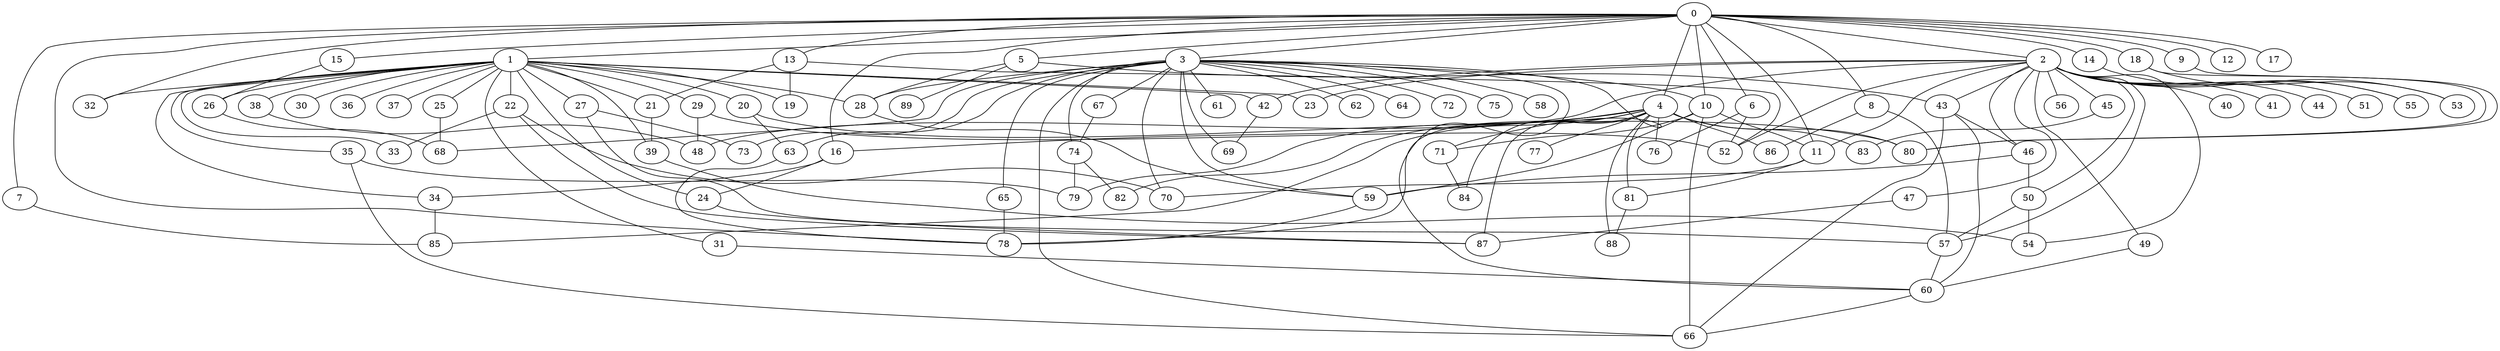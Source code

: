 
graph graphname {
    0 -- 1
0 -- 2
0 -- 3
0 -- 4
0 -- 5
0 -- 6
0 -- 7
0 -- 8
0 -- 9
0 -- 10
0 -- 11
0 -- 12
0 -- 13
0 -- 14
0 -- 15
0 -- 16
0 -- 17
0 -- 18
0 -- 32
0 -- 78
1 -- 19
1 -- 20
1 -- 21
1 -- 22
1 -- 23
1 -- 24
1 -- 25
1 -- 26
1 -- 27
1 -- 28
1 -- 29
1 -- 30
1 -- 31
1 -- 32
1 -- 33
1 -- 34
1 -- 35
1 -- 36
1 -- 37
1 -- 38
1 -- 39
1 -- 42
2 -- 40
2 -- 41
2 -- 42
2 -- 43
2 -- 44
2 -- 45
2 -- 46
2 -- 47
2 -- 48
2 -- 49
2 -- 50
2 -- 51
2 -- 52
2 -- 53
2 -- 54
2 -- 55
2 -- 56
2 -- 57
2 -- 23
2 -- 11
3 -- 64
3 -- 66
3 -- 67
3 -- 68
3 -- 69
3 -- 70
3 -- 65
3 -- 72
3 -- 73
3 -- 74
3 -- 71
3 -- 75
3 -- 58
3 -- 59
3 -- 60
3 -- 61
3 -- 62
3 -- 63
3 -- 28
3 -- 10
4 -- 76
4 -- 77
4 -- 78
4 -- 79
4 -- 80
4 -- 81
4 -- 82
4 -- 83
4 -- 84
4 -- 85
4 -- 86
4 -- 87
4 -- 88
4 -- 16
5 -- 89
5 -- 28
5 -- 43
6 -- 76
6 -- 52
7 -- 85
8 -- 86
8 -- 57
9 -- 80
10 -- 11
10 -- 59
10 -- 71
10 -- 66
11 -- 70
11 -- 81
13 -- 21
13 -- 19
13 -- 52
14 -- 55
15 -- 26
16 -- 24
16 -- 34
18 -- 53
18 -- 80
20 -- 80
20 -- 63
21 -- 39
22 -- 70
22 -- 33
22 -- 87
24 -- 87
25 -- 68
26 -- 68
27 -- 73
27 -- 57
28 -- 59
29 -- 52
29 -- 48
31 -- 60
34 -- 85
35 -- 66
35 -- 79
38 -- 48
39 -- 54
42 -- 69
43 -- 60
43 -- 46
43 -- 66
45 -- 83
46 -- 50
46 -- 59
47 -- 87
49 -- 60
50 -- 54
50 -- 57
57 -- 60
59 -- 78
60 -- 66
63 -- 78
65 -- 78
67 -- 74
71 -- 84
74 -- 79
74 -- 82
81 -- 88

}
